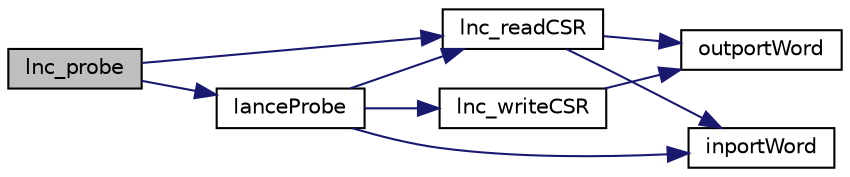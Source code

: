 digraph "lnc_probe"
{
 // LATEX_PDF_SIZE
  edge [fontname="Helvetica",fontsize="10",labelfontname="Helvetica",labelfontsize="10"];
  node [fontname="Helvetica",fontsize="10",shape=record];
  rankdir="LR";
  Node1 [label="lnc_probe",height=0.2,width=0.4,color="black", fillcolor="grey75", style="filled", fontcolor="black",tooltip=" "];
  Node1 -> Node2 [color="midnightblue",fontsize="10",style="solid",fontname="Helvetica"];
  Node2 [label="lanceProbe",height=0.2,width=0.4,color="black", fillcolor="white", style="filled",URL="$lnc_8c.html#ac698a392b34b41b9aa3eed6ec7c2f8db",tooltip=" "];
  Node2 -> Node3 [color="midnightblue",fontsize="10",style="solid",fontname="Helvetica"];
  Node3 [label="inportWord",height=0.2,width=0.4,color="black", fillcolor="white", style="filled",URL="$io_8h.html#afb703b187feb4b92444454df6c3dd9e6",tooltip="input one word from specified port"];
  Node2 -> Node4 [color="midnightblue",fontsize="10",style="solid",fontname="Helvetica"];
  Node4 [label="lnc_readCSR",height=0.2,width=0.4,color="black", fillcolor="white", style="filled",URL="$lnc_8c.html#a752b6613ae8e3adf7c11e20bd94be152",tooltip=" "];
  Node4 -> Node3 [color="midnightblue",fontsize="10",style="solid",fontname="Helvetica"];
  Node4 -> Node5 [color="midnightblue",fontsize="10",style="solid",fontname="Helvetica"];
  Node5 [label="outportWord",height=0.2,width=0.4,color="black", fillcolor="white", style="filled",URL="$io_8h.html#a243f6b6d22cc5948908b764d58efc2b0",tooltip="outputut one word to specified port"];
  Node2 -> Node6 [color="midnightblue",fontsize="10",style="solid",fontname="Helvetica"];
  Node6 [label="lnc_writeCSR",height=0.2,width=0.4,color="black", fillcolor="white", style="filled",URL="$lnc_8c.html#a7ddaf6c2816ca0adea2397a0ccbc101b",tooltip=" "];
  Node6 -> Node5 [color="midnightblue",fontsize="10",style="solid",fontname="Helvetica"];
  Node1 -> Node4 [color="midnightblue",fontsize="10",style="solid",fontname="Helvetica"];
}
